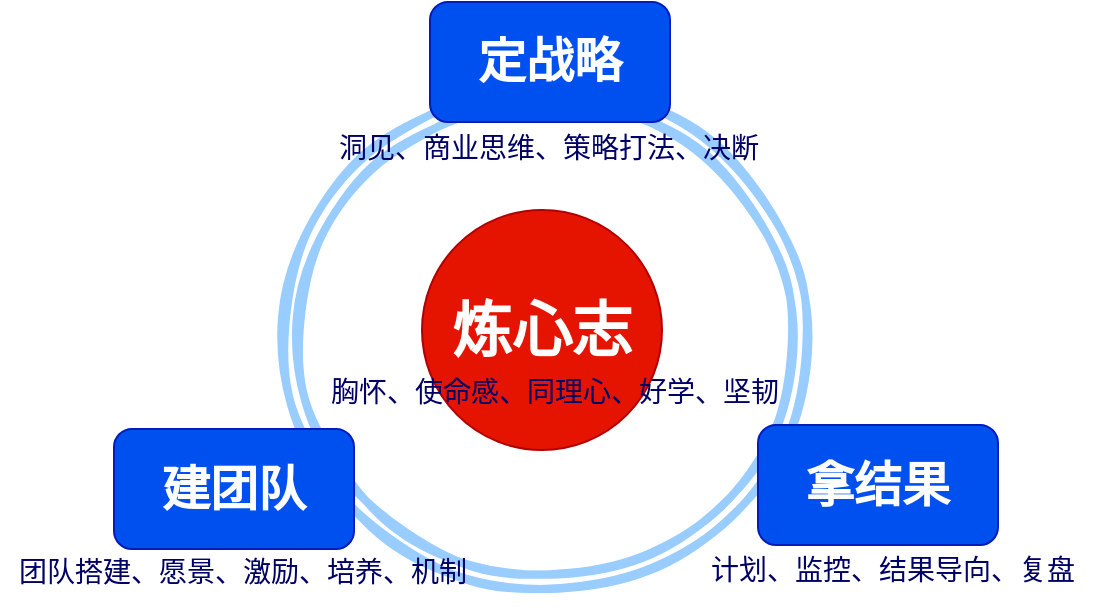 <mxfile version="20.3.0" type="device"><diagram id="GEBkW4jsyD_LlwnPGASu" name="第 1 页"><mxGraphModel dx="1199" dy="892" grid="0" gridSize="10" guides="1" tooltips="1" connect="1" arrows="1" fold="1" page="0" pageScale="1" pageWidth="827" pageHeight="1169" math="0" shadow="0"><root><mxCell id="0"/><mxCell id="1" parent="0"/><mxCell id="letvGt3lAoO_7GG2-pQO-5" value="" style="ellipse;shape=doubleEllipse;whiteSpace=wrap;html=1;aspect=fixed;fontSize=18;fillStyle=hatch;strokeWidth=4;sketch=1;fillColor=none;strokeColor=#99CCFF;" parent="1" vertex="1"><mxGeometry x="289" y="330" width="250" height="250" as="geometry"/></mxCell><mxCell id="letvGt3lAoO_7GG2-pQO-1" value="&lt;font style=&quot;font-size: 30px;&quot;&gt;&lt;b style=&quot;font-size: 30px;&quot;&gt;炼心志&lt;/b&gt;&lt;/font&gt;" style="ellipse;whiteSpace=wrap;html=1;aspect=fixed;fillColor=#e51400;strokeColor=#B20000;fontFamily=Ma Shan Zheng;fontSource=https%3A%2F%2Ffonts.googleapis.com%2Fcss%3Ffamily%3DMa%2BShan%2BZheng;fontSize=30;fontColor=#ffffff;" parent="1" vertex="1"><mxGeometry x="352" y="391" width="120" height="120" as="geometry"/></mxCell><mxCell id="letvGt3lAoO_7GG2-pQO-2" value="&lt;b style=&quot;font-size: 24px;&quot;&gt;定战略&lt;/b&gt;" style="rounded=1;whiteSpace=wrap;html=1;fontSize=24;fillColor=#0050ef;fontColor=#ffffff;strokeColor=#001DBC;sketch=0;glass=0;labelBackgroundColor=none;labelBorderColor=none;fontFamily=Ma Shan Zheng;fontSource=https%3A%2F%2Ffonts.googleapis.com%2Fcss%3Ffamily%3DMa%2BShan%2BZheng;" parent="1" vertex="1"><mxGeometry x="356" y="287" width="120" height="60" as="geometry"/></mxCell><mxCell id="letvGt3lAoO_7GG2-pQO-3" value="&lt;b style=&quot;font-size: 24px;&quot;&gt;建团队&lt;/b&gt;" style="rounded=1;whiteSpace=wrap;html=1;fontSize=24;fillColor=#0050ef;fontColor=#ffffff;strokeColor=#001DBC;fontFamily=Ma Shan Zheng;fontSource=https%3A%2F%2Ffonts.googleapis.com%2Fcss%3Ffamily%3DMa%2BShan%2BZheng;" parent="1" vertex="1"><mxGeometry x="198" y="500.5" width="120" height="60" as="geometry"/></mxCell><mxCell id="letvGt3lAoO_7GG2-pQO-4" value="&lt;b style=&quot;font-size: 24px;&quot;&gt;拿结果&lt;/b&gt;" style="rounded=1;whiteSpace=wrap;html=1;fontSize=24;fillColor=#0050ef;fontColor=#ffffff;strokeColor=#001DBC;fontFamily=Ma Shan Zheng;fontSource=https%3A%2F%2Ffonts.googleapis.com%2Fcss%3Ffamily%3DMa%2BShan%2BZheng;" parent="1" vertex="1"><mxGeometry x="520" y="498.5" width="120" height="60" as="geometry"/></mxCell><mxCell id="letvGt3lAoO_7GG2-pQO-6" value="&lt;font color=&quot;#000066&quot; style=&quot;font-size: 14px;&quot; face=&quot;Helvetica&quot;&gt;洞见、商业思维、策略打法、决断&lt;/font&gt;" style="text;html=1;align=center;verticalAlign=middle;resizable=0;points=[];autosize=1;strokeColor=none;fillColor=none;fontSize=30;fontFamily=Ma Shan Zheng;" parent="1" vertex="1"><mxGeometry x="301" y="330" width="228" height="48" as="geometry"/></mxCell><mxCell id="letvGt3lAoO_7GG2-pQO-7" value="&lt;font color=&quot;#000066&quot; style=&quot;font-size: 14px;&quot; face=&quot;Helvetica&quot;&gt;团队搭建、愿景、激励、培养、机制&lt;/font&gt;" style="text;html=1;align=center;verticalAlign=middle;resizable=0;points=[];autosize=1;strokeColor=none;fillColor=none;fontSize=30;fontFamily=Ma Shan Zheng;" parent="1" vertex="1"><mxGeometry x="141" y="541.5" width="242" height="48" as="geometry"/></mxCell><mxCell id="letvGt3lAoO_7GG2-pQO-8" value="&lt;font color=&quot;#000066&quot; face=&quot;Helvetica&quot;&gt;&lt;span style=&quot;font-size: 14px;&quot;&gt;计划、监控、结果导向、复盘&lt;/span&gt;&lt;/font&gt;" style="text;html=1;align=center;verticalAlign=middle;resizable=0;points=[];autosize=1;strokeColor=none;fillColor=none;fontSize=30;fontFamily=Ma Shan Zheng;" parent="1" vertex="1"><mxGeometry x="487" y="539.5" width="200" height="50" as="geometry"/></mxCell><mxCell id="letvGt3lAoO_7GG2-pQO-9" value="&lt;font color=&quot;#000066&quot; face=&quot;Helvetica&quot;&gt;&lt;span style=&quot;font-size: 14px;&quot;&gt;胸怀、使命感、同理心、好学、坚韧&lt;/span&gt;&lt;/font&gt;" style="text;html=1;align=center;verticalAlign=middle;resizable=0;points=[];autosize=1;strokeColor=none;fillColor=none;fontSize=30;fontFamily=Ma Shan Zheng;" parent="1" vertex="1"><mxGeometry x="297" y="451" width="242" height="50" as="geometry"/></mxCell></root></mxGraphModel></diagram></mxfile>